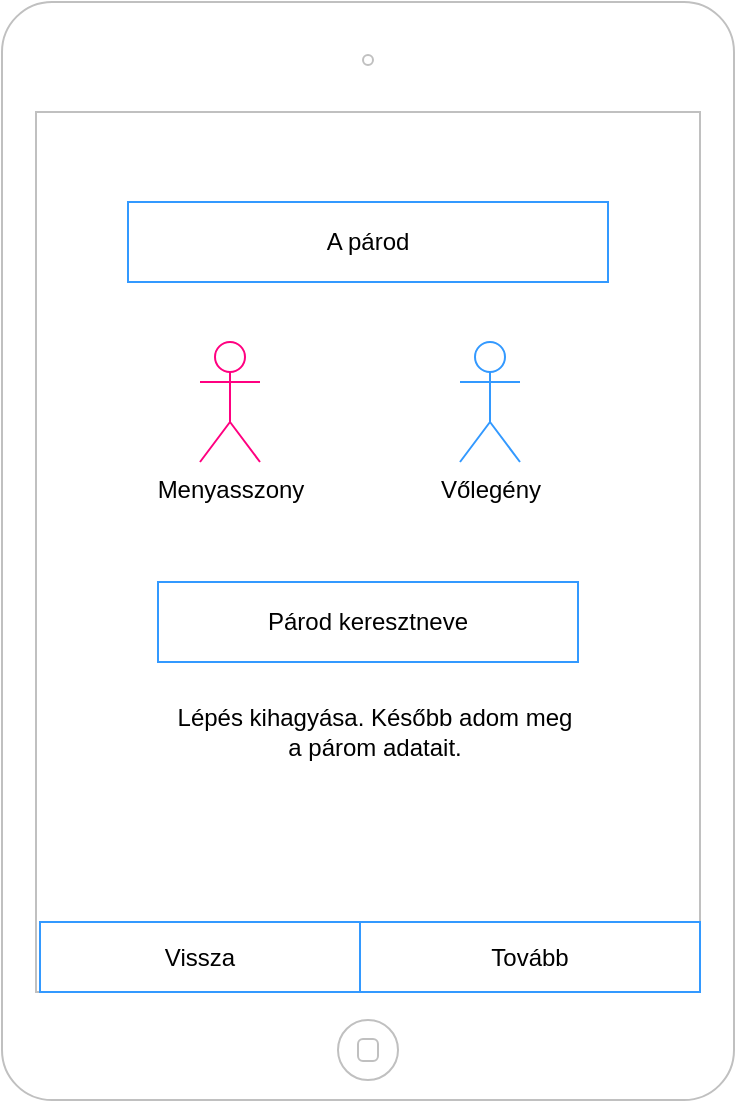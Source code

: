 <mxfile version="15.5.4" type="github">
  <diagram id="mYR2L3AKlq63D00oHqz3" name="Page-1">
    <mxGraphModel dx="1422" dy="737" grid="1" gridSize="10" guides="1" tooltips="1" connect="1" arrows="1" fold="1" page="1" pageScale="1" pageWidth="827" pageHeight="1169" math="0" shadow="0">
      <root>
        <mxCell id="0" />
        <mxCell id="1" parent="0" />
        <mxCell id="4dHMKYBh25yeZ5n-R9vf-1" value="" style="html=1;verticalLabelPosition=bottom;labelBackgroundColor=#ffffff;verticalAlign=top;shadow=0;dashed=0;strokeWidth=1;shape=mxgraph.ios7.misc.ipad7inch;strokeColor=#c0c0c0;" parent="1" vertex="1">
          <mxGeometry x="231" y="100" width="366" height="549" as="geometry" />
        </mxCell>
        <mxCell id="4dHMKYBh25yeZ5n-R9vf-7" value="Menyasszony" style="shape=umlActor;verticalLabelPosition=bottom;verticalAlign=top;html=1;outlineConnect=0;strokeColor=#FF0080;" parent="1" vertex="1">
          <mxGeometry x="330" y="270" width="30" height="60" as="geometry" />
        </mxCell>
        <mxCell id="4dHMKYBh25yeZ5n-R9vf-8" value="Vőlegény" style="shape=umlActor;verticalLabelPosition=bottom;verticalAlign=top;html=1;outlineConnect=0;strokeColor=#3399FF;" parent="1" vertex="1">
          <mxGeometry x="460" y="270" width="30" height="60" as="geometry" />
        </mxCell>
        <mxCell id="4dHMKYBh25yeZ5n-R9vf-9" value="Párod keresztneve" style="rounded=0;whiteSpace=wrap;html=1;strokeColor=#3399FF;" parent="1" vertex="1">
          <mxGeometry x="309" y="390" width="210" height="40" as="geometry" />
        </mxCell>
        <mxCell id="4dHMKYBh25yeZ5n-R9vf-10" value="A párod" style="rounded=0;whiteSpace=wrap;html=1;strokeColor=#3399FF;" parent="1" vertex="1">
          <mxGeometry x="294" y="200" width="240" height="40" as="geometry" />
        </mxCell>
        <mxCell id="4dHMKYBh25yeZ5n-R9vf-12" value="Tovább" style="rounded=0;whiteSpace=wrap;html=1;strokeColor=#3399FF;" parent="1" vertex="1">
          <mxGeometry x="410" y="560" width="170" height="35" as="geometry" />
        </mxCell>
        <mxCell id="4dHMKYBh25yeZ5n-R9vf-14" value="Vissza" style="rounded=0;whiteSpace=wrap;html=1;strokeColor=#3399FF;" parent="1" vertex="1">
          <mxGeometry x="250" y="560" width="160" height="35" as="geometry" />
        </mxCell>
        <mxCell id="MRy_4cqwdf4izUYQuBYj-2" value="Lépés kihagyása. Később adom meg a párom adatait." style="text;html=1;strokeColor=none;fillColor=none;align=center;verticalAlign=middle;whiteSpace=wrap;rounded=0;" vertex="1" parent="1">
          <mxGeometry x="315" y="450" width="205" height="30" as="geometry" />
        </mxCell>
      </root>
    </mxGraphModel>
  </diagram>
</mxfile>

